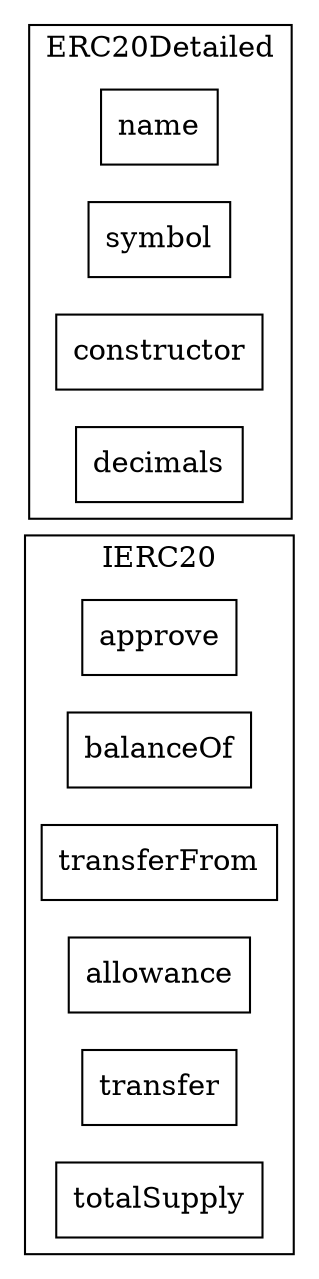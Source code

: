 strict digraph {
rankdir="LR"
node [shape=box]
subgraph cluster_3109_IERC20 {
label = "IERC20"
"3109_approve" [label="approve"]
"3109_balanceOf" [label="balanceOf"]
"3109_transferFrom" [label="transferFrom"]
"3109_allowance" [label="allowance"]
"3109_transfer" [label="transfer"]
"3109_totalSupply" [label="totalSupply"]
}subgraph cluster_2478_ERC20Detailed {
label = "ERC20Detailed"
"2478_name" [label="name"]
"2478_symbol" [label="symbol"]
"2478_constructor" [label="constructor"]
"2478_decimals" [label="decimals"]
}subgraph cluster_solidity {
label = "[Solidity]"
}
}